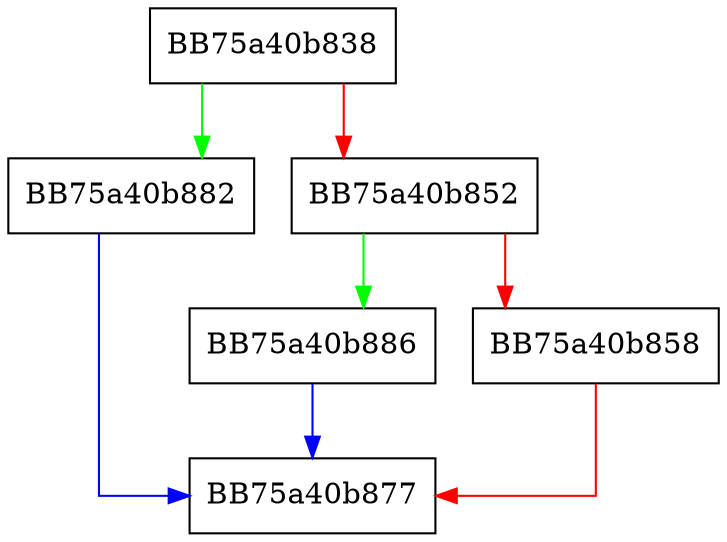 digraph IsExpired {
  node [shape="box"];
  graph [splines=ortho];
  BB75a40b838 -> BB75a40b882 [color="green"];
  BB75a40b838 -> BB75a40b852 [color="red"];
  BB75a40b852 -> BB75a40b886 [color="green"];
  BB75a40b852 -> BB75a40b858 [color="red"];
  BB75a40b858 -> BB75a40b877 [color="red"];
  BB75a40b882 -> BB75a40b877 [color="blue"];
  BB75a40b886 -> BB75a40b877 [color="blue"];
}